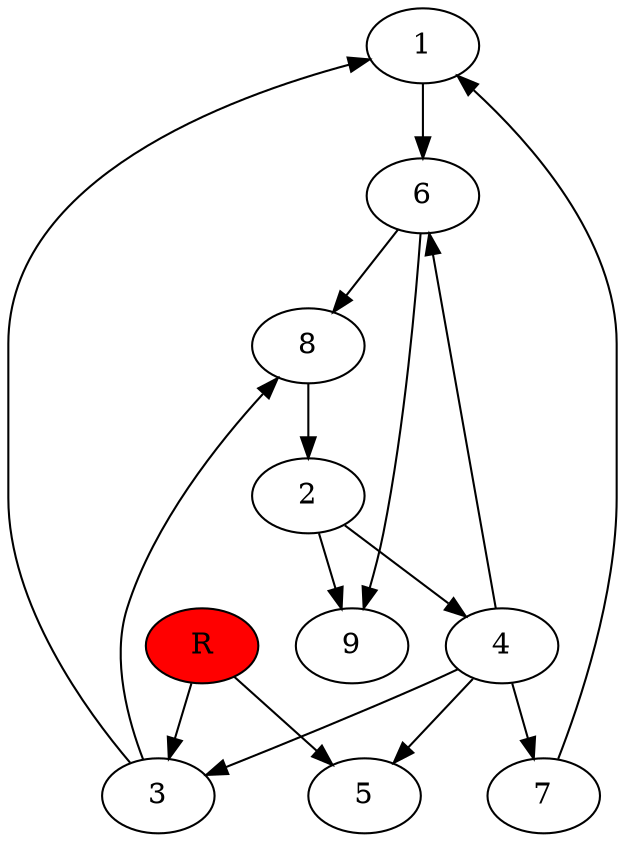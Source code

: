 digraph prb32993 {
	1
	2
	3
	4
	5
	6
	7
	8
	R [fillcolor="#ff0000" style=filled]
	1 -> 6
	2 -> 4
	2 -> 9
	3 -> 1
	3 -> 8
	4 -> 3
	4 -> 5
	4 -> 6
	4 -> 7
	6 -> 8
	6 -> 9
	7 -> 1
	8 -> 2
	R -> 3
	R -> 5
}

